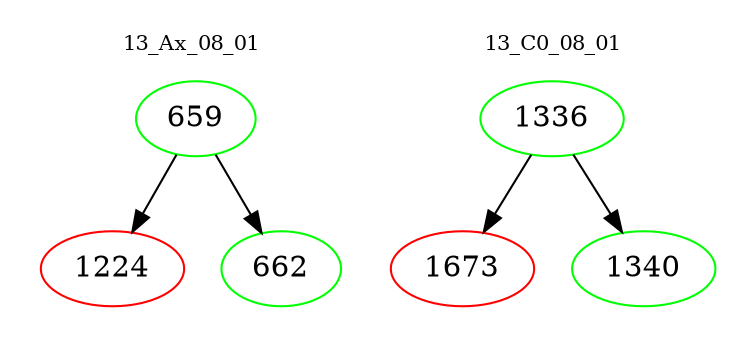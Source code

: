 digraph{
subgraph cluster_0 {
color = white
label = "13_Ax_08_01";
fontsize=10;
T0_659 [label="659", color="green"]
T0_659 -> T0_1224 [color="black"]
T0_1224 [label="1224", color="red"]
T0_659 -> T0_662 [color="black"]
T0_662 [label="662", color="green"]
}
subgraph cluster_1 {
color = white
label = "13_C0_08_01";
fontsize=10;
T1_1336 [label="1336", color="green"]
T1_1336 -> T1_1673 [color="black"]
T1_1673 [label="1673", color="red"]
T1_1336 -> T1_1340 [color="black"]
T1_1340 [label="1340", color="green"]
}
}
